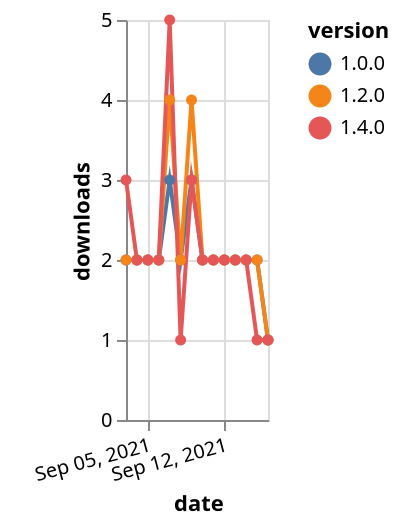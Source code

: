 {"$schema": "https://vega.github.io/schema/vega-lite/v5.json", "description": "A simple bar chart with embedded data.", "data": {"values": [{"date": "2021-09-03", "total": 991, "delta": 2, "version": "1.0.0"}, {"date": "2021-09-04", "total": 993, "delta": 2, "version": "1.0.0"}, {"date": "2021-09-05", "total": 995, "delta": 2, "version": "1.0.0"}, {"date": "2021-09-06", "total": 997, "delta": 2, "version": "1.0.0"}, {"date": "2021-09-07", "total": 1000, "delta": 3, "version": "1.0.0"}, {"date": "2021-09-08", "total": 1002, "delta": 2, "version": "1.0.0"}, {"date": "2021-09-09", "total": 1005, "delta": 3, "version": "1.0.0"}, {"date": "2021-09-10", "total": 1007, "delta": 2, "version": "1.0.0"}, {"date": "2021-09-11", "total": 1009, "delta": 2, "version": "1.0.0"}, {"date": "2021-09-12", "total": 1011, "delta": 2, "version": "1.0.0"}, {"date": "2021-09-13", "total": 1013, "delta": 2, "version": "1.0.0"}, {"date": "2021-09-14", "total": 1015, "delta": 2, "version": "1.0.0"}, {"date": "2021-09-15", "total": 1017, "delta": 2, "version": "1.0.0"}, {"date": "2021-09-16", "total": 1018, "delta": 1, "version": "1.0.0"}, {"date": "2021-09-03", "total": 682, "delta": 2, "version": "1.2.0"}, {"date": "2021-09-04", "total": 684, "delta": 2, "version": "1.2.0"}, {"date": "2021-09-05", "total": 686, "delta": 2, "version": "1.2.0"}, {"date": "2021-09-06", "total": 688, "delta": 2, "version": "1.2.0"}, {"date": "2021-09-07", "total": 692, "delta": 4, "version": "1.2.0"}, {"date": "2021-09-08", "total": 694, "delta": 2, "version": "1.2.0"}, {"date": "2021-09-09", "total": 698, "delta": 4, "version": "1.2.0"}, {"date": "2021-09-10", "total": 700, "delta": 2, "version": "1.2.0"}, {"date": "2021-09-11", "total": 702, "delta": 2, "version": "1.2.0"}, {"date": "2021-09-12", "total": 704, "delta": 2, "version": "1.2.0"}, {"date": "2021-09-13", "total": 706, "delta": 2, "version": "1.2.0"}, {"date": "2021-09-14", "total": 708, "delta": 2, "version": "1.2.0"}, {"date": "2021-09-15", "total": 710, "delta": 2, "version": "1.2.0"}, {"date": "2021-09-16", "total": 711, "delta": 1, "version": "1.2.0"}, {"date": "2021-09-03", "total": 207, "delta": 3, "version": "1.4.0"}, {"date": "2021-09-04", "total": 209, "delta": 2, "version": "1.4.0"}, {"date": "2021-09-05", "total": 211, "delta": 2, "version": "1.4.0"}, {"date": "2021-09-06", "total": 213, "delta": 2, "version": "1.4.0"}, {"date": "2021-09-07", "total": 218, "delta": 5, "version": "1.4.0"}, {"date": "2021-09-08", "total": 219, "delta": 1, "version": "1.4.0"}, {"date": "2021-09-09", "total": 222, "delta": 3, "version": "1.4.0"}, {"date": "2021-09-10", "total": 224, "delta": 2, "version": "1.4.0"}, {"date": "2021-09-11", "total": 226, "delta": 2, "version": "1.4.0"}, {"date": "2021-09-12", "total": 228, "delta": 2, "version": "1.4.0"}, {"date": "2021-09-13", "total": 230, "delta": 2, "version": "1.4.0"}, {"date": "2021-09-14", "total": 232, "delta": 2, "version": "1.4.0"}, {"date": "2021-09-15", "total": 233, "delta": 1, "version": "1.4.0"}, {"date": "2021-09-16", "total": 234, "delta": 1, "version": "1.4.0"}]}, "width": "container", "mark": {"type": "line", "point": {"filled": true}}, "encoding": {"x": {"field": "date", "type": "temporal", "timeUnit": "yearmonthdate", "title": "date", "axis": {"labelAngle": -15}}, "y": {"field": "delta", "type": "quantitative", "title": "downloads"}, "color": {"field": "version", "type": "nominal"}, "tooltip": {"field": "delta"}}}